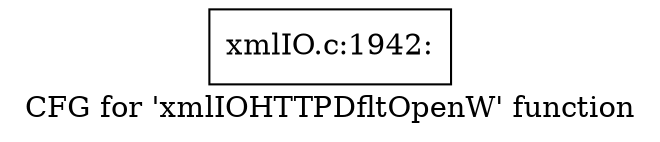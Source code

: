 digraph "CFG for 'xmlIOHTTPDfltOpenW' function" {
	label="CFG for 'xmlIOHTTPDfltOpenW' function";

	Node0x53ad8f0 [shape=record,label="{xmlIO.c:1942:}"];
}
